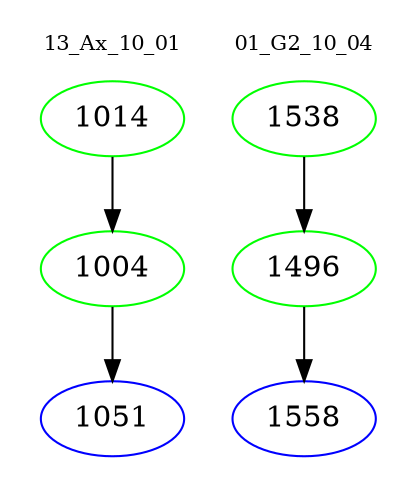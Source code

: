 digraph{
subgraph cluster_0 {
color = white
label = "13_Ax_10_01";
fontsize=10;
T0_1014 [label="1014", color="green"]
T0_1014 -> T0_1004 [color="black"]
T0_1004 [label="1004", color="green"]
T0_1004 -> T0_1051 [color="black"]
T0_1051 [label="1051", color="blue"]
}
subgraph cluster_1 {
color = white
label = "01_G2_10_04";
fontsize=10;
T1_1538 [label="1538", color="green"]
T1_1538 -> T1_1496 [color="black"]
T1_1496 [label="1496", color="green"]
T1_1496 -> T1_1558 [color="black"]
T1_1558 [label="1558", color="blue"]
}
}

